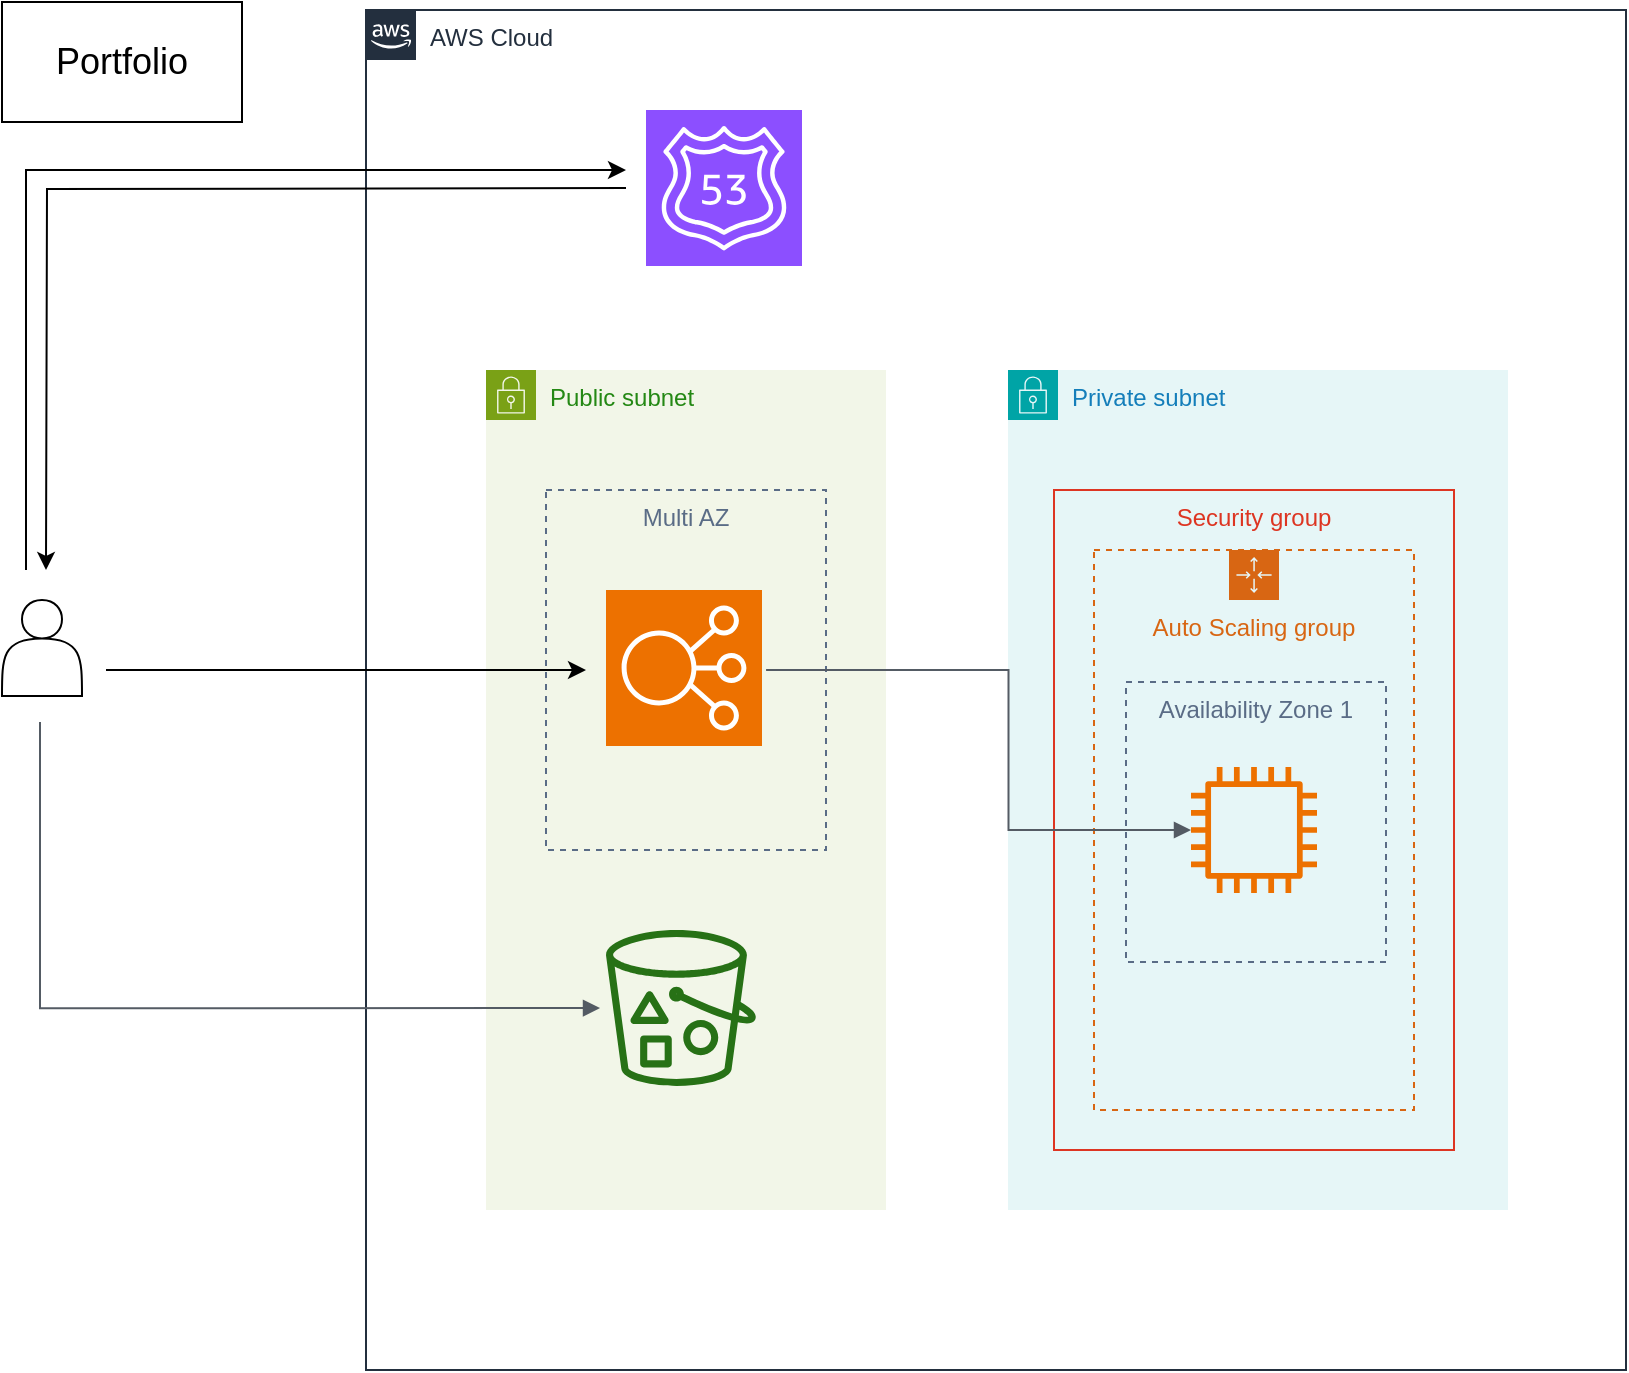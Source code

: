 <mxfile version="26.0.16">
  <diagram id="Ht1M8jgEwFfnCIfOTk4-" name="Page-1">
    <mxGraphModel dx="1509" dy="846" grid="1" gridSize="10" guides="1" tooltips="1" connect="1" arrows="1" fold="1" page="1" pageScale="1" pageWidth="1169" pageHeight="827" math="0" shadow="0">
      <root>
        <mxCell id="0" />
        <mxCell id="1" parent="0" />
        <mxCell id="Gp06QSU5Ox1vAtpwQXHN-31" value="" style="rounded=0;whiteSpace=wrap;html=1;" vertex="1" parent="1">
          <mxGeometry x="138" y="70" width="120" height="60" as="geometry" />
        </mxCell>
        <mxCell id="UEzPUAAOIrF-is8g5C7q-74" value="AWS Cloud" style="points=[[0,0],[0.25,0],[0.5,0],[0.75,0],[1,0],[1,0.25],[1,0.5],[1,0.75],[1,1],[0.75,1],[0.5,1],[0.25,1],[0,1],[0,0.75],[0,0.5],[0,0.25]];outlineConnect=0;gradientColor=none;html=1;whiteSpace=wrap;fontSize=12;fontStyle=0;shape=mxgraph.aws4.group;grIcon=mxgraph.aws4.group_aws_cloud_alt;strokeColor=#232F3E;fillColor=none;verticalAlign=top;align=left;spacingLeft=30;fontColor=#232F3E;dashed=0;labelBackgroundColor=#ffffff;container=1;pointerEvents=0;collapsible=0;recursiveResize=0;" parent="1" vertex="1">
          <mxGeometry x="320" y="74" width="630" height="680" as="geometry" />
        </mxCell>
        <mxCell id="Gp06QSU5Ox1vAtpwQXHN-2" value="" style="sketch=0;points=[[0,0,0],[0.25,0,0],[0.5,0,0],[0.75,0,0],[1,0,0],[0,1,0],[0.25,1,0],[0.5,1,0],[0.75,1,0],[1,1,0],[0,0.25,0],[0,0.5,0],[0,0.75,0],[1,0.25,0],[1,0.5,0],[1,0.75,0]];outlineConnect=0;fontColor=#232F3E;fillColor=#8C4FFF;strokeColor=#ffffff;dashed=0;verticalLabelPosition=bottom;verticalAlign=top;align=center;html=1;fontSize=12;fontStyle=0;aspect=fixed;shape=mxgraph.aws4.resourceIcon;resIcon=mxgraph.aws4.route_53;" vertex="1" parent="UEzPUAAOIrF-is8g5C7q-74">
          <mxGeometry x="140" y="50" width="78" height="78" as="geometry" />
        </mxCell>
        <mxCell id="Gp06QSU5Ox1vAtpwQXHN-17" value="Public subnet" style="points=[[0,0],[0.25,0],[0.5,0],[0.75,0],[1,0],[1,0.25],[1,0.5],[1,0.75],[1,1],[0.75,1],[0.5,1],[0.25,1],[0,1],[0,0.75],[0,0.5],[0,0.25]];outlineConnect=0;gradientColor=none;html=1;whiteSpace=wrap;fontSize=12;fontStyle=0;container=1;pointerEvents=0;collapsible=0;recursiveResize=0;shape=mxgraph.aws4.group;grIcon=mxgraph.aws4.group_security_group;grStroke=0;strokeColor=#7AA116;fillColor=#F2F6E8;verticalAlign=top;align=left;spacingLeft=30;fontColor=#248814;dashed=0;" vertex="1" parent="UEzPUAAOIrF-is8g5C7q-74">
          <mxGeometry x="60" y="180" width="200" height="420" as="geometry" />
        </mxCell>
        <mxCell id="UEzPUAAOIrF-is8g5C7q-77" value="" style="outlineConnect=0;fontColor=#232F3E;gradientColor=none;fillColor=#277116;strokeColor=none;dashed=0;verticalLabelPosition=bottom;verticalAlign=top;align=center;html=1;fontSize=12;fontStyle=0;aspect=fixed;pointerEvents=1;shape=mxgraph.aws4.bucket_with_objects;labelBackgroundColor=#ffffff;" parent="Gp06QSU5Ox1vAtpwQXHN-17" vertex="1">
          <mxGeometry x="60" y="280" width="75" height="78" as="geometry" />
        </mxCell>
        <mxCell id="Gp06QSU5Ox1vAtpwQXHN-8" value="" style="sketch=0;points=[[0,0,0],[0.25,0,0],[0.5,0,0],[0.75,0,0],[1,0,0],[0,1,0],[0.25,1,0],[0.5,1,0],[0.75,1,0],[1,1,0],[0,0.25,0],[0,0.5,0],[0,0.75,0],[1,0.25,0],[1,0.5,0],[1,0.75,0]];outlineConnect=0;fontColor=#232F3E;fillColor=#ED7100;strokeColor=#ffffff;dashed=0;verticalLabelPosition=bottom;verticalAlign=top;align=center;html=1;fontSize=12;fontStyle=0;aspect=fixed;shape=mxgraph.aws4.resourceIcon;resIcon=mxgraph.aws4.elastic_load_balancing;" vertex="1" parent="UEzPUAAOIrF-is8g5C7q-74">
          <mxGeometry x="120" y="290" width="78" height="78" as="geometry" />
        </mxCell>
        <mxCell id="Gp06QSU5Ox1vAtpwQXHN-11" value="Multi AZ" style="fillColor=none;strokeColor=#5A6C86;dashed=1;verticalAlign=top;fontStyle=0;fontColor=#5A6C86;whiteSpace=wrap;html=1;" vertex="1" parent="UEzPUAAOIrF-is8g5C7q-74">
          <mxGeometry x="90" y="240" width="140" height="180" as="geometry" />
        </mxCell>
        <mxCell id="Gp06QSU5Ox1vAtpwQXHN-1" value="" style="shape=actor;whiteSpace=wrap;html=1;fontStyle=1" vertex="1" parent="1">
          <mxGeometry x="138" y="369" width="40" height="48" as="geometry" />
        </mxCell>
        <mxCell id="Gp06QSU5Ox1vAtpwQXHN-4" style="edgeStyle=orthogonalEdgeStyle;rounded=0;orthogonalLoop=1;jettySize=auto;html=1;" edge="1" parent="1">
          <mxGeometry relative="1" as="geometry">
            <mxPoint x="150" y="354" as="sourcePoint" />
            <mxPoint x="450" y="154" as="targetPoint" />
            <Array as="points">
              <mxPoint x="150" y="354" />
              <mxPoint x="150" y="154" />
              <mxPoint x="460" y="154" />
            </Array>
          </mxGeometry>
        </mxCell>
        <mxCell id="Gp06QSU5Ox1vAtpwQXHN-6" style="edgeStyle=orthogonalEdgeStyle;rounded=0;orthogonalLoop=1;jettySize=auto;html=1;" edge="1" parent="1">
          <mxGeometry relative="1" as="geometry">
            <mxPoint x="450" y="163" as="sourcePoint" />
            <mxPoint x="160" y="354" as="targetPoint" />
          </mxGeometry>
        </mxCell>
        <mxCell id="Gp06QSU5Ox1vAtpwQXHN-14" value="" style="endArrow=classic;html=1;rounded=0;" edge="1" parent="1">
          <mxGeometry width="50" height="50" relative="1" as="geometry">
            <mxPoint x="190" y="404" as="sourcePoint" />
            <mxPoint x="430" y="404" as="targetPoint" />
          </mxGeometry>
        </mxCell>
        <mxCell id="Gp06QSU5Ox1vAtpwQXHN-19" value="" style="edgeStyle=orthogonalEdgeStyle;html=1;endArrow=block;elbow=vertical;startArrow=none;endFill=1;strokeColor=#545B64;rounded=0;" edge="1" parent="1">
          <mxGeometry width="100" relative="1" as="geometry">
            <mxPoint x="157" y="430" as="sourcePoint" />
            <mxPoint x="437.008" y="573.053" as="targetPoint" />
            <Array as="points">
              <mxPoint x="157" y="434" />
              <mxPoint x="157" y="573" />
            </Array>
          </mxGeometry>
        </mxCell>
        <mxCell id="Gp06QSU5Ox1vAtpwQXHN-20" value="Private subnet" style="points=[[0,0],[0.25,0],[0.5,0],[0.75,0],[1,0],[1,0.25],[1,0.5],[1,0.75],[1,1],[0.75,1],[0.5,1],[0.25,1],[0,1],[0,0.75],[0,0.5],[0,0.25]];outlineConnect=0;gradientColor=none;html=1;whiteSpace=wrap;fontSize=12;fontStyle=0;container=1;pointerEvents=0;collapsible=0;recursiveResize=0;shape=mxgraph.aws4.group;grIcon=mxgraph.aws4.group_security_group;grStroke=0;strokeColor=#00A4A6;fillColor=#E6F6F7;verticalAlign=top;align=left;spacingLeft=30;fontColor=#147EBA;dashed=0;" vertex="1" parent="1">
          <mxGeometry x="641" y="254" width="250" height="420" as="geometry" />
        </mxCell>
        <mxCell id="Gp06QSU5Ox1vAtpwQXHN-25" value="Security group" style="fillColor=none;strokeColor=#DD3522;verticalAlign=top;fontStyle=0;fontColor=#DD3522;whiteSpace=wrap;html=1;" vertex="1" parent="Gp06QSU5Ox1vAtpwQXHN-20">
          <mxGeometry x="23" y="60" width="200" height="330" as="geometry" />
        </mxCell>
        <mxCell id="Gp06QSU5Ox1vAtpwQXHN-26" value="Auto Scaling group" style="points=[[0,0],[0.25,0],[0.5,0],[0.75,0],[1,0],[1,0.25],[1,0.5],[1,0.75],[1,1],[0.75,1],[0.5,1],[0.25,1],[0,1],[0,0.75],[0,0.5],[0,0.25]];outlineConnect=0;gradientColor=none;html=1;whiteSpace=wrap;fontSize=12;fontStyle=0;container=1;pointerEvents=0;collapsible=0;recursiveResize=0;shape=mxgraph.aws4.groupCenter;grIcon=mxgraph.aws4.group_auto_scaling_group;grStroke=1;strokeColor=#D86613;fillColor=none;verticalAlign=top;align=center;fontColor=#D86613;dashed=1;spacingTop=25;" vertex="1" parent="Gp06QSU5Ox1vAtpwQXHN-20">
          <mxGeometry x="43" y="90" width="160" height="280" as="geometry" />
        </mxCell>
        <mxCell id="Gp06QSU5Ox1vAtpwQXHN-22" value="" style="sketch=0;outlineConnect=0;fontColor=#232F3E;gradientColor=none;fillColor=#ED7100;strokeColor=none;dashed=0;verticalLabelPosition=bottom;verticalAlign=top;align=center;html=1;fontSize=12;fontStyle=0;aspect=fixed;pointerEvents=1;shape=mxgraph.aws4.instance2;" vertex="1" parent="Gp06QSU5Ox1vAtpwQXHN-26">
          <mxGeometry x="48.5" y="108.5" width="63" height="63" as="geometry" />
        </mxCell>
        <mxCell id="Gp06QSU5Ox1vAtpwQXHN-28" value="" style="edgeStyle=orthogonalEdgeStyle;html=1;endArrow=block;elbow=vertical;startArrow=none;endFill=1;strokeColor=#545B64;rounded=0;exitX=0.786;exitY=0.5;exitDx=0;exitDy=0;exitPerimeter=0;" edge="1" parent="1" source="Gp06QSU5Ox1vAtpwQXHN-11" target="Gp06QSU5Ox1vAtpwQXHN-22">
          <mxGeometry width="100" relative="1" as="geometry">
            <mxPoint x="680" y="434" as="sourcePoint" />
            <mxPoint x="780" y="434" as="targetPoint" />
          </mxGeometry>
        </mxCell>
        <mxCell id="Gp06QSU5Ox1vAtpwQXHN-29" value="Availability Zone 1" style="fillColor=none;strokeColor=#5A6C86;dashed=1;verticalAlign=top;fontStyle=0;fontColor=#5A6C86;whiteSpace=wrap;html=1;" vertex="1" parent="1">
          <mxGeometry x="700" y="410" width="130" height="140" as="geometry" />
        </mxCell>
        <mxCell id="Gp06QSU5Ox1vAtpwQXHN-30" value="Portfolio" style="text;html=1;align=center;verticalAlign=middle;whiteSpace=wrap;rounded=0;fontSize=18;" vertex="1" parent="1">
          <mxGeometry x="168" y="85" width="60" height="30" as="geometry" />
        </mxCell>
      </root>
    </mxGraphModel>
  </diagram>
</mxfile>
